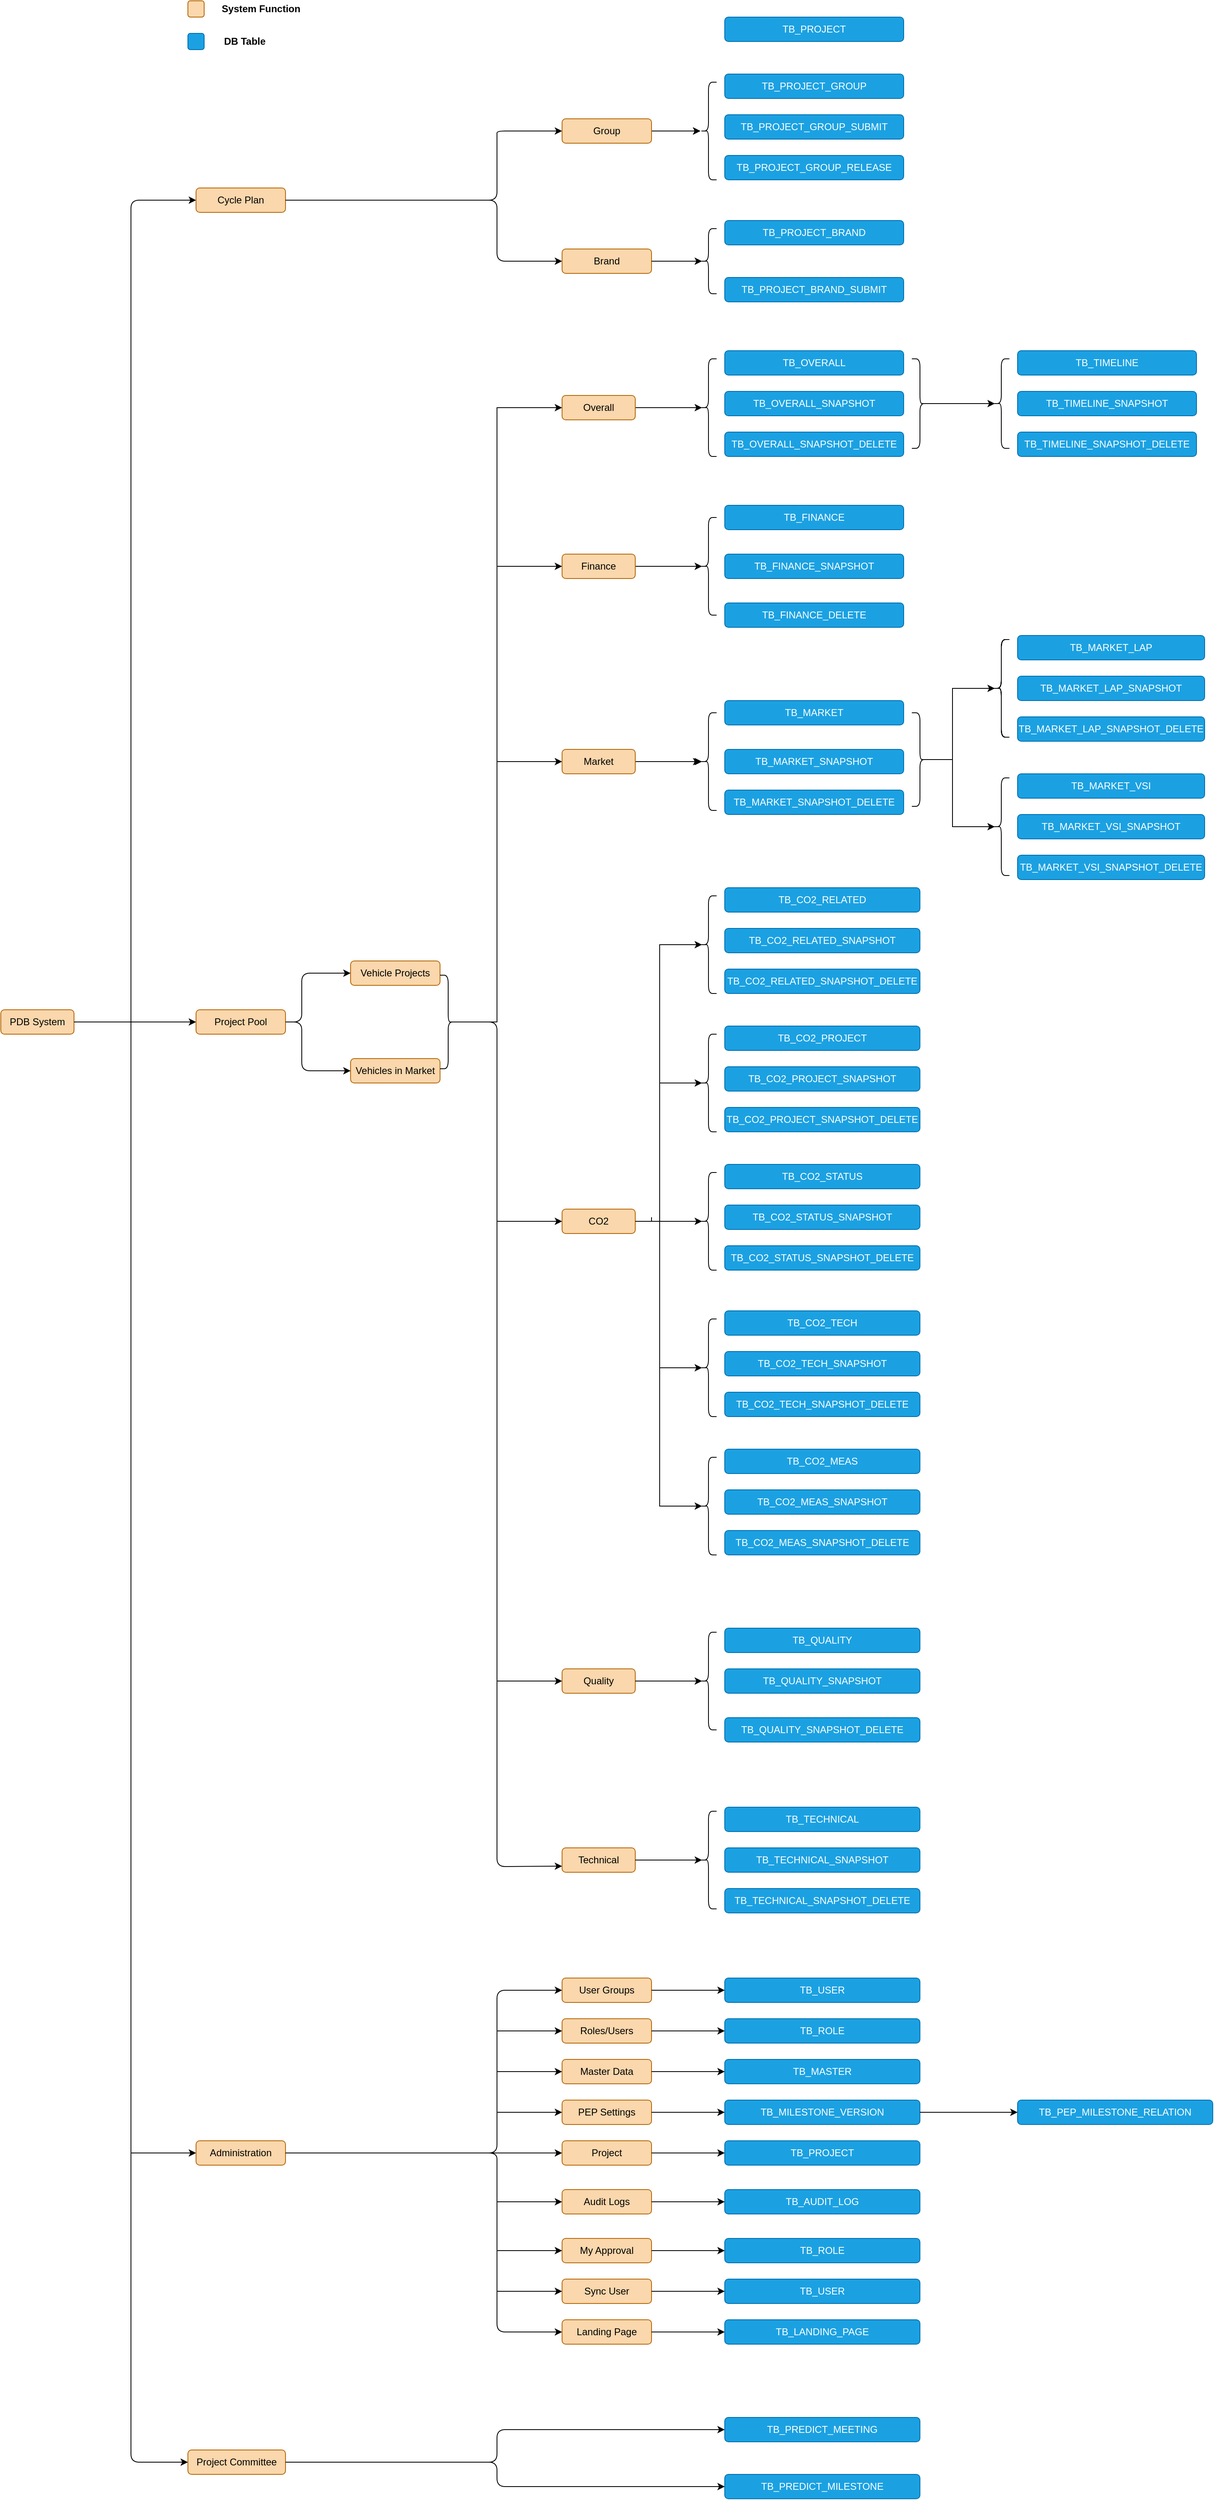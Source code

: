 <mxfile version="13.6.6" type="github">
  <diagram name="Page-1" id="97916047-d0de-89f5-080d-49f4d83e522f">
    <mxGraphModel dx="1422" dy="5691" grid="1" gridSize="10" guides="1" tooltips="1" connect="1" arrows="1" fold="1" page="1" pageScale="1.5" pageWidth="4681" pageHeight="3300" background="#ffffff" math="0" shadow="0">
      <root>
        <mxCell id="0" />
        <mxCell id="1" parent="0" />
        <mxCell id="S6AQ2Oz70eDwX9_Or8eO-56" value="PDB System" style="rounded=1;whiteSpace=wrap;html=1;fillColor=#fad7ac;strokeColor=#b46504;" vertex="1" parent="1">
          <mxGeometry x="70" y="1000" width="90" height="30" as="geometry" />
        </mxCell>
        <mxCell id="S6AQ2Oz70eDwX9_Or8eO-57" value="Project Pool" style="rounded=1;whiteSpace=wrap;html=1;fillColor=#fad7ac;strokeColor=#b46504;" vertex="1" parent="1">
          <mxGeometry x="310" y="1000" width="110" height="30" as="geometry" />
        </mxCell>
        <mxCell id="S6AQ2Oz70eDwX9_Or8eO-59" value="Administration" style="rounded=1;whiteSpace=wrap;html=1;fillColor=#fad7ac;strokeColor=#b46504;" vertex="1" parent="1">
          <mxGeometry x="310" y="2390" width="110" height="30" as="geometry" />
        </mxCell>
        <mxCell id="S6AQ2Oz70eDwX9_Or8eO-60" value="Project Committee" style="rounded=1;whiteSpace=wrap;html=1;fillColor=#fad7ac;strokeColor=#b46504;" vertex="1" parent="1">
          <mxGeometry x="300" y="2770" width="120" height="30" as="geometry" />
        </mxCell>
        <mxCell id="S6AQ2Oz70eDwX9_Or8eO-61" value="Vehicle Projects" style="rounded=1;whiteSpace=wrap;html=1;fillColor=#fad7ac;strokeColor=#b46504;" vertex="1" parent="1">
          <mxGeometry x="500" y="940" width="110" height="30" as="geometry" />
        </mxCell>
        <mxCell id="S6AQ2Oz70eDwX9_Or8eO-62" value="Vehicles in Market" style="rounded=1;whiteSpace=wrap;html=1;fillColor=#fad7ac;strokeColor=#b46504;" vertex="1" parent="1">
          <mxGeometry x="500" y="1060" width="110" height="30" as="geometry" />
        </mxCell>
        <mxCell id="S6AQ2Oz70eDwX9_Or8eO-232" style="edgeStyle=orthogonalEdgeStyle;rounded=0;orthogonalLoop=1;jettySize=auto;html=1;exitX=1;exitY=0.5;exitDx=0;exitDy=0;entryX=0.1;entryY=0.5;entryDx=0;entryDy=0;entryPerimeter=0;" edge="1" parent="1" source="S6AQ2Oz70eDwX9_Or8eO-64" target="S6AQ2Oz70eDwX9_Or8eO-229">
          <mxGeometry relative="1" as="geometry" />
        </mxCell>
        <mxCell id="S6AQ2Oz70eDwX9_Or8eO-64" value="Overall" style="rounded=1;whiteSpace=wrap;html=1;fillColor=#fad7ac;strokeColor=#b46504;" vertex="1" parent="1">
          <mxGeometry x="760" y="245" width="90" height="30" as="geometry" />
        </mxCell>
        <mxCell id="S6AQ2Oz70eDwX9_Or8eO-242" style="edgeStyle=orthogonalEdgeStyle;rounded=0;orthogonalLoop=1;jettySize=auto;html=1;exitX=1;exitY=0.5;exitDx=0;exitDy=0;entryX=0.1;entryY=0.5;entryDx=0;entryDy=0;entryPerimeter=0;" edge="1" parent="1" source="S6AQ2Oz70eDwX9_Or8eO-65" target="S6AQ2Oz70eDwX9_Or8eO-238">
          <mxGeometry relative="1" as="geometry" />
        </mxCell>
        <mxCell id="S6AQ2Oz70eDwX9_Or8eO-65" value="Finance" style="rounded=1;whiteSpace=wrap;html=1;fillColor=#fad7ac;strokeColor=#b46504;" vertex="1" parent="1">
          <mxGeometry x="760" y="440" width="90" height="30" as="geometry" />
        </mxCell>
        <mxCell id="S6AQ2Oz70eDwX9_Or8eO-169" style="edgeStyle=orthogonalEdgeStyle;rounded=0;orthogonalLoop=1;jettySize=auto;html=1;exitX=1;exitY=0.5;exitDx=0;exitDy=0;entryX=0.1;entryY=0.5;entryDx=0;entryDy=0;entryPerimeter=0;" edge="1" parent="1" source="S6AQ2Oz70eDwX9_Or8eO-66" target="S6AQ2Oz70eDwX9_Or8eO-157">
          <mxGeometry relative="1" as="geometry" />
        </mxCell>
        <mxCell id="S6AQ2Oz70eDwX9_Or8eO-176" value="" style="edgeStyle=orthogonalEdgeStyle;rounded=0;orthogonalLoop=1;jettySize=auto;html=1;" edge="1" parent="1" source="S6AQ2Oz70eDwX9_Or8eO-66" target="S6AQ2Oz70eDwX9_Or8eO-157">
          <mxGeometry relative="1" as="geometry" />
        </mxCell>
        <mxCell id="S6AQ2Oz70eDwX9_Or8eO-66" value="Market" style="rounded=1;whiteSpace=wrap;html=1;fillColor=#fad7ac;strokeColor=#b46504;" vertex="1" parent="1">
          <mxGeometry x="760" y="680" width="90" height="30" as="geometry" />
        </mxCell>
        <mxCell id="S6AQ2Oz70eDwX9_Or8eO-255" style="edgeStyle=orthogonalEdgeStyle;rounded=0;orthogonalLoop=1;jettySize=auto;html=1;entryX=0.1;entryY=0.5;entryDx=0;entryDy=0;entryPerimeter=0;" edge="1" parent="1" target="S6AQ2Oz70eDwX9_Or8eO-249">
          <mxGeometry relative="1" as="geometry">
            <mxPoint x="870" y="1260" as="sourcePoint" />
            <Array as="points">
              <mxPoint x="880" y="1260" />
              <mxPoint x="880" y="920" />
            </Array>
          </mxGeometry>
        </mxCell>
        <mxCell id="S6AQ2Oz70eDwX9_Or8eO-261" style="edgeStyle=orthogonalEdgeStyle;rounded=0;orthogonalLoop=1;jettySize=auto;html=1;entryX=0.1;entryY=0.5;entryDx=0;entryDy=0;entryPerimeter=0;" edge="1" parent="1" target="S6AQ2Oz70eDwX9_Or8eO-253">
          <mxGeometry relative="1" as="geometry">
            <mxPoint x="870" y="1255" as="sourcePoint" />
            <Array as="points">
              <mxPoint x="870" y="1260" />
              <mxPoint x="880" y="1260" />
              <mxPoint x="880" y="1610" />
            </Array>
          </mxGeometry>
        </mxCell>
        <mxCell id="S6AQ2Oz70eDwX9_Or8eO-67" value="CO2" style="rounded=1;whiteSpace=wrap;html=1;fillColor=#fad7ac;strokeColor=#b46504;" vertex="1" parent="1">
          <mxGeometry x="760" y="1245" width="90" height="30" as="geometry" />
        </mxCell>
        <mxCell id="S6AQ2Oz70eDwX9_Or8eO-68" value="Quality" style="rounded=1;whiteSpace=wrap;html=1;fillColor=#fad7ac;strokeColor=#b46504;" vertex="1" parent="1">
          <mxGeometry x="760" y="1810" width="90" height="30" as="geometry" />
        </mxCell>
        <mxCell id="S6AQ2Oz70eDwX9_Or8eO-69" value="TB_OVERALL" style="rounded=1;whiteSpace=wrap;html=1;fillColor=#1ba1e2;strokeColor=#006EAF;fontColor=#ffffff;" vertex="1" parent="1">
          <mxGeometry x="960" y="190" width="220" height="30" as="geometry" />
        </mxCell>
        <mxCell id="S6AQ2Oz70eDwX9_Or8eO-70" value="TB_OVERALL_SNAPSHOT_DELETE" style="rounded=1;whiteSpace=wrap;html=1;fillColor=#1ba1e2;strokeColor=#006EAF;fontColor=#ffffff;" vertex="1" parent="1">
          <mxGeometry x="960" y="290" width="220" height="30" as="geometry" />
        </mxCell>
        <mxCell id="S6AQ2Oz70eDwX9_Or8eO-71" value="TB_OVERALL_SNAPSHOT" style="rounded=1;whiteSpace=wrap;html=1;fillColor=#1ba1e2;strokeColor=#006EAF;fontColor=#ffffff;" vertex="1" parent="1">
          <mxGeometry x="960" y="240" width="220" height="30" as="geometry" />
        </mxCell>
        <mxCell id="S6AQ2Oz70eDwX9_Or8eO-72" value="TB_TIMELINE" style="rounded=1;whiteSpace=wrap;html=1;fillColor=#1ba1e2;strokeColor=#006EAF;fontColor=#ffffff;" vertex="1" parent="1">
          <mxGeometry x="1320" y="190" width="220" height="30" as="geometry" />
        </mxCell>
        <mxCell id="S6AQ2Oz70eDwX9_Or8eO-73" value="TB_TIMELINE_SNAPSHOT" style="rounded=1;whiteSpace=wrap;html=1;fillColor=#1ba1e2;strokeColor=#006EAF;fontColor=#ffffff;" vertex="1" parent="1">
          <mxGeometry x="1320" y="240" width="220" height="30" as="geometry" />
        </mxCell>
        <mxCell id="S6AQ2Oz70eDwX9_Or8eO-74" value="TB_TIMELINE_SNAPSHOT_DELETE" style="rounded=1;whiteSpace=wrap;html=1;fillColor=#1ba1e2;strokeColor=#006EAF;fontColor=#ffffff;" vertex="1" parent="1">
          <mxGeometry x="1320" y="290" width="220" height="30" as="geometry" />
        </mxCell>
        <mxCell id="S6AQ2Oz70eDwX9_Or8eO-75" value="TB_FINANCE" style="rounded=1;whiteSpace=wrap;html=1;fillColor=#1ba1e2;strokeColor=#006EAF;fontColor=#ffffff;" vertex="1" parent="1">
          <mxGeometry x="960" y="380" width="220" height="30" as="geometry" />
        </mxCell>
        <mxCell id="S6AQ2Oz70eDwX9_Or8eO-76" value="TB_FINANCE_SNAPSHOT" style="rounded=1;whiteSpace=wrap;html=1;fillColor=#1ba1e2;strokeColor=#006EAF;fontColor=#ffffff;" vertex="1" parent="1">
          <mxGeometry x="960" y="440" width="220" height="30" as="geometry" />
        </mxCell>
        <mxCell id="S6AQ2Oz70eDwX9_Or8eO-77" value="TB_FINANCE_DELETE" style="rounded=1;whiteSpace=wrap;html=1;fillColor=#1ba1e2;strokeColor=#006EAF;fontColor=#ffffff;" vertex="1" parent="1">
          <mxGeometry x="960" y="500" width="220" height="30" as="geometry" />
        </mxCell>
        <mxCell id="S6AQ2Oz70eDwX9_Or8eO-79" value="TB_MARKET" style="rounded=1;whiteSpace=wrap;html=1;fillColor=#1ba1e2;strokeColor=#006EAF;fontColor=#ffffff;" vertex="1" parent="1">
          <mxGeometry x="960" y="620" width="220" height="30" as="geometry" />
        </mxCell>
        <mxCell id="S6AQ2Oz70eDwX9_Or8eO-80" value="TB_MARKET_SNAPSHOT" style="rounded=1;whiteSpace=wrap;html=1;fillColor=#1ba1e2;strokeColor=#006EAF;fontColor=#ffffff;" vertex="1" parent="1">
          <mxGeometry x="960" y="680" width="220" height="30" as="geometry" />
        </mxCell>
        <mxCell id="S6AQ2Oz70eDwX9_Or8eO-81" value="TB_MARKET_SNAPSHOT_DELETE" style="rounded=1;whiteSpace=wrap;html=1;fillColor=#1ba1e2;strokeColor=#006EAF;fontColor=#ffffff;" vertex="1" parent="1">
          <mxGeometry x="960" y="730" width="220" height="30" as="geometry" />
        </mxCell>
        <mxCell id="S6AQ2Oz70eDwX9_Or8eO-84" value="TB_MARKET_LAP" style="rounded=1;whiteSpace=wrap;html=1;fillColor=#1ba1e2;strokeColor=#006EAF;fontColor=#ffffff;" vertex="1" parent="1">
          <mxGeometry x="1320" y="540" width="230" height="30" as="geometry" />
        </mxCell>
        <mxCell id="S6AQ2Oz70eDwX9_Or8eO-85" value="TB_MARKET_LAP_SNAPSHOT" style="rounded=1;whiteSpace=wrap;html=1;fillColor=#1ba1e2;strokeColor=#006EAF;fontColor=#ffffff;" vertex="1" parent="1">
          <mxGeometry x="1320" y="590" width="230" height="30" as="geometry" />
        </mxCell>
        <mxCell id="S6AQ2Oz70eDwX9_Or8eO-86" value="TB_MARKET_LAP_SNAPSHOT_DELETE" style="rounded=1;whiteSpace=wrap;html=1;fillColor=#1ba1e2;strokeColor=#006EAF;fontColor=#ffffff;" vertex="1" parent="1">
          <mxGeometry x="1320" y="640" width="230" height="30" as="geometry" />
        </mxCell>
        <mxCell id="S6AQ2Oz70eDwX9_Or8eO-87" value="TB_MARKET_VSI" style="rounded=1;whiteSpace=wrap;html=1;fillColor=#1ba1e2;strokeColor=#006EAF;fontColor=#ffffff;" vertex="1" parent="1">
          <mxGeometry x="1320" y="710" width="230" height="30" as="geometry" />
        </mxCell>
        <mxCell id="S6AQ2Oz70eDwX9_Or8eO-88" value="TB_MARKET_VSI_SNAPSHOT" style="rounded=1;whiteSpace=wrap;html=1;fillColor=#1ba1e2;strokeColor=#006EAF;fontColor=#ffffff;" vertex="1" parent="1">
          <mxGeometry x="1320" y="760" width="230" height="30" as="geometry" />
        </mxCell>
        <mxCell id="S6AQ2Oz70eDwX9_Or8eO-89" value="TB_MARKET_VSI_SNAPSHOT_DELETE" style="rounded=1;whiteSpace=wrap;html=1;fillColor=#1ba1e2;strokeColor=#006EAF;fontColor=#ffffff;" vertex="1" parent="1">
          <mxGeometry x="1320" y="810" width="230" height="30" as="geometry" />
        </mxCell>
        <mxCell id="S6AQ2Oz70eDwX9_Or8eO-90" value="TB_CO2_RELATED" style="rounded=1;whiteSpace=wrap;html=1;fillColor=#1ba1e2;strokeColor=#006EAF;fontColor=#ffffff;" vertex="1" parent="1">
          <mxGeometry x="960" y="850" width="240" height="30" as="geometry" />
        </mxCell>
        <mxCell id="S6AQ2Oz70eDwX9_Or8eO-91" value="TB_CO2_RELATED_SNAPSHOT" style="rounded=1;whiteSpace=wrap;html=1;fillColor=#1ba1e2;strokeColor=#006EAF;fontColor=#ffffff;" vertex="1" parent="1">
          <mxGeometry x="960" y="900" width="240" height="30" as="geometry" />
        </mxCell>
        <mxCell id="S6AQ2Oz70eDwX9_Or8eO-92" value="TB_CO2_RELATED_SNAPSHOT_DELETE" style="rounded=1;whiteSpace=wrap;html=1;fillColor=#1ba1e2;strokeColor=#006EAF;fontColor=#ffffff;" vertex="1" parent="1">
          <mxGeometry x="960" y="950" width="240" height="30" as="geometry" />
        </mxCell>
        <mxCell id="S6AQ2Oz70eDwX9_Or8eO-93" value="TB_CO2_PROJECT" style="rounded=1;whiteSpace=wrap;html=1;fillColor=#1ba1e2;strokeColor=#006EAF;fontColor=#ffffff;" vertex="1" parent="1">
          <mxGeometry x="960" y="1020" width="240" height="30" as="geometry" />
        </mxCell>
        <mxCell id="S6AQ2Oz70eDwX9_Or8eO-94" value="TB_CO2_PROJECT_SNAPSHOT" style="rounded=1;whiteSpace=wrap;html=1;fillColor=#1ba1e2;strokeColor=#006EAF;fontColor=#ffffff;" vertex="1" parent="1">
          <mxGeometry x="960" y="1070" width="240" height="30" as="geometry" />
        </mxCell>
        <mxCell id="S6AQ2Oz70eDwX9_Or8eO-95" value="TB_CO2_PROJECT_SNAPSHOT_DELETE" style="rounded=1;whiteSpace=wrap;html=1;fillColor=#1ba1e2;strokeColor=#006EAF;fontColor=#ffffff;" vertex="1" parent="1">
          <mxGeometry x="960" y="1120" width="240" height="30" as="geometry" />
        </mxCell>
        <mxCell id="S6AQ2Oz70eDwX9_Or8eO-96" value="TB_CO2_STATUS" style="rounded=1;whiteSpace=wrap;html=1;fillColor=#1ba1e2;strokeColor=#006EAF;fontColor=#ffffff;" vertex="1" parent="1">
          <mxGeometry x="960" y="1190" width="240" height="30" as="geometry" />
        </mxCell>
        <mxCell id="S6AQ2Oz70eDwX9_Or8eO-97" value="TB_CO2_STATUS_SNAPSHOT" style="rounded=1;whiteSpace=wrap;html=1;fillColor=#1ba1e2;strokeColor=#006EAF;fontColor=#ffffff;" vertex="1" parent="1">
          <mxGeometry x="960" y="1240" width="240" height="30" as="geometry" />
        </mxCell>
        <mxCell id="S6AQ2Oz70eDwX9_Or8eO-98" value="TB_CO2_STATUS_SNAPSHOT_DELETE" style="rounded=1;whiteSpace=wrap;html=1;fillColor=#1ba1e2;strokeColor=#006EAF;fontColor=#ffffff;" vertex="1" parent="1">
          <mxGeometry x="960" y="1290" width="240" height="30" as="geometry" />
        </mxCell>
        <mxCell id="S6AQ2Oz70eDwX9_Or8eO-100" value="&lt;span&gt;TB_CO2_TECH&lt;/span&gt;" style="rounded=1;whiteSpace=wrap;html=1;fillColor=#1ba1e2;strokeColor=#006EAF;fontColor=#ffffff;" vertex="1" parent="1">
          <mxGeometry x="960" y="1370" width="240" height="30" as="geometry" />
        </mxCell>
        <mxCell id="S6AQ2Oz70eDwX9_Or8eO-101" value="&lt;span&gt;TB_CO2_TECH&lt;/span&gt;_SNAPSHOT" style="rounded=1;whiteSpace=wrap;html=1;fillColor=#1ba1e2;strokeColor=#006EAF;fontColor=#ffffff;" vertex="1" parent="1">
          <mxGeometry x="960" y="1420" width="240" height="30" as="geometry" />
        </mxCell>
        <mxCell id="S6AQ2Oz70eDwX9_Or8eO-102" value="&lt;span&gt;TB_CO2_TECH&lt;/span&gt;_SNAPSHOT_DELETE" style="rounded=1;whiteSpace=wrap;html=1;fillColor=#1ba1e2;strokeColor=#006EAF;fontColor=#ffffff;" vertex="1" parent="1">
          <mxGeometry x="960" y="1470" width="240" height="30" as="geometry" />
        </mxCell>
        <mxCell id="S6AQ2Oz70eDwX9_Or8eO-103" value="&lt;span&gt;TB_CO2_MEAS&lt;/span&gt;" style="rounded=1;whiteSpace=wrap;html=1;fillColor=#1ba1e2;strokeColor=#006EAF;fontColor=#ffffff;" vertex="1" parent="1">
          <mxGeometry x="960" y="1540" width="240" height="30" as="geometry" />
        </mxCell>
        <mxCell id="S6AQ2Oz70eDwX9_Or8eO-104" value="&lt;span&gt;TB_CO2_MEAS&lt;/span&gt;_SNAPSHOT" style="rounded=1;whiteSpace=wrap;html=1;fillColor=#1ba1e2;strokeColor=#006EAF;fontColor=#ffffff;" vertex="1" parent="1">
          <mxGeometry x="960" y="1590" width="240" height="30" as="geometry" />
        </mxCell>
        <mxCell id="S6AQ2Oz70eDwX9_Or8eO-105" value="&lt;span&gt;TB_CO2_MEAS&lt;/span&gt;_SNAPSHOT_DELETE" style="rounded=1;whiteSpace=wrap;html=1;fillColor=#1ba1e2;strokeColor=#006EAF;fontColor=#ffffff;" vertex="1" parent="1">
          <mxGeometry x="960" y="1640" width="240" height="30" as="geometry" />
        </mxCell>
        <mxCell id="S6AQ2Oz70eDwX9_Or8eO-115" value="&lt;span&gt;TB_QUALITY&lt;/span&gt;" style="rounded=1;whiteSpace=wrap;html=1;fillColor=#1ba1e2;strokeColor=#006EAF;fontColor=#ffffff;" vertex="1" parent="1">
          <mxGeometry x="960" y="1760" width="240" height="30" as="geometry" />
        </mxCell>
        <mxCell id="S6AQ2Oz70eDwX9_Or8eO-116" value="&lt;span&gt;TB_QUALITY&lt;/span&gt;_SNAPSHOT" style="rounded=1;whiteSpace=wrap;html=1;fillColor=#1ba1e2;strokeColor=#006EAF;fontColor=#ffffff;" vertex="1" parent="1">
          <mxGeometry x="960" y="1810" width="240" height="30" as="geometry" />
        </mxCell>
        <mxCell id="S6AQ2Oz70eDwX9_Or8eO-117" value="&lt;span&gt;TB_QUALITY&lt;/span&gt;_SNAPSHOT_DELETE" style="rounded=1;whiteSpace=wrap;html=1;fillColor=#1ba1e2;strokeColor=#006EAF;fontColor=#ffffff;" vertex="1" parent="1">
          <mxGeometry x="960" y="1870" width="240" height="30" as="geometry" />
        </mxCell>
        <mxCell id="S6AQ2Oz70eDwX9_Or8eO-124" value="&lt;span&gt;TB_TECHNICAL&lt;/span&gt;" style="rounded=1;whiteSpace=wrap;html=1;fillColor=#1ba1e2;strokeColor=#006EAF;fontColor=#ffffff;" vertex="1" parent="1">
          <mxGeometry x="960" y="1980" width="240" height="30" as="geometry" />
        </mxCell>
        <mxCell id="S6AQ2Oz70eDwX9_Or8eO-125" value="&lt;span&gt;TB_TECHNICAL&lt;/span&gt;_SNAPSHOT" style="rounded=1;whiteSpace=wrap;html=1;fillColor=#1ba1e2;strokeColor=#006EAF;fontColor=#ffffff;" vertex="1" parent="1">
          <mxGeometry x="960" y="2030" width="240" height="30" as="geometry" />
        </mxCell>
        <mxCell id="S6AQ2Oz70eDwX9_Or8eO-126" value="&lt;span&gt;TB_TECHNICAL&lt;/span&gt;_SNAPSHOT_DELETE" style="rounded=1;whiteSpace=wrap;html=1;fillColor=#1ba1e2;strokeColor=#006EAF;fontColor=#ffffff;" vertex="1" parent="1">
          <mxGeometry x="960" y="2080" width="240" height="30" as="geometry" />
        </mxCell>
        <mxCell id="S6AQ2Oz70eDwX9_Or8eO-127" value="Technical" style="rounded=1;whiteSpace=wrap;html=1;fillColor=#fad7ac;strokeColor=#b46504;" vertex="1" parent="1">
          <mxGeometry x="760" y="2030" width="90" height="30" as="geometry" />
        </mxCell>
        <mxCell id="S6AQ2Oz70eDwX9_Or8eO-134" value="User Groups" style="rounded=1;whiteSpace=wrap;html=1;fillColor=#fad7ac;strokeColor=#b46504;" vertex="1" parent="1">
          <mxGeometry x="760" y="2190" width="110" height="30" as="geometry" />
        </mxCell>
        <mxCell id="S6AQ2Oz70eDwX9_Or8eO-135" value="Roles/Users" style="rounded=1;whiteSpace=wrap;html=1;fillColor=#fad7ac;strokeColor=#b46504;" vertex="1" parent="1">
          <mxGeometry x="760" y="2240" width="110" height="30" as="geometry" />
        </mxCell>
        <mxCell id="S6AQ2Oz70eDwX9_Or8eO-136" value="Master Data " style="rounded=1;whiteSpace=wrap;html=1;fillColor=#fad7ac;strokeColor=#b46504;" vertex="1" parent="1">
          <mxGeometry x="760" y="2290" width="110" height="30" as="geometry" />
        </mxCell>
        <mxCell id="S6AQ2Oz70eDwX9_Or8eO-137" value="PEP Settings" style="rounded=1;whiteSpace=wrap;html=1;fillColor=#fad7ac;strokeColor=#b46504;" vertex="1" parent="1">
          <mxGeometry x="760" y="2340" width="110" height="30" as="geometry" />
        </mxCell>
        <mxCell id="S6AQ2Oz70eDwX9_Or8eO-138" value="My Approval" style="rounded=1;whiteSpace=wrap;html=1;fillColor=#fad7ac;strokeColor=#b46504;" vertex="1" parent="1">
          <mxGeometry x="760" y="2510" width="110" height="30" as="geometry" />
        </mxCell>
        <mxCell id="S6AQ2Oz70eDwX9_Or8eO-139" value="TB_USER" style="rounded=1;whiteSpace=wrap;html=1;fillColor=#1ba1e2;strokeColor=#006EAF;fontColor=#ffffff;" vertex="1" parent="1">
          <mxGeometry x="960" y="2190" width="240" height="30" as="geometry" />
        </mxCell>
        <mxCell id="S6AQ2Oz70eDwX9_Or8eO-140" value="TB_ROLE" style="rounded=1;whiteSpace=wrap;html=1;fillColor=#1ba1e2;strokeColor=#006EAF;fontColor=#ffffff;" vertex="1" parent="1">
          <mxGeometry x="960" y="2240" width="240" height="30" as="geometry" />
        </mxCell>
        <mxCell id="S6AQ2Oz70eDwX9_Or8eO-141" value="TB_MASTER" style="rounded=1;whiteSpace=wrap;html=1;fillColor=#1ba1e2;strokeColor=#006EAF;fontColor=#ffffff;" vertex="1" parent="1">
          <mxGeometry x="960" y="2290" width="240" height="30" as="geometry" />
        </mxCell>
        <mxCell id="S6AQ2Oz70eDwX9_Or8eO-142" value="TB_PROJECT" style="rounded=1;whiteSpace=wrap;html=1;fillColor=#1ba1e2;strokeColor=#006EAF;fontColor=#ffffff;" vertex="1" parent="1">
          <mxGeometry x="960" y="2390" width="240" height="30" as="geometry" />
        </mxCell>
        <mxCell id="S6AQ2Oz70eDwX9_Or8eO-143" value="&lt;span&gt;TB_PREDICT_MEETING&lt;/span&gt;" style="rounded=1;whiteSpace=wrap;html=1;fillColor=#1ba1e2;strokeColor=#006EAF;fontColor=#ffffff;" vertex="1" parent="1">
          <mxGeometry x="960" y="2730" width="240" height="30" as="geometry" />
        </mxCell>
        <mxCell id="S6AQ2Oz70eDwX9_Or8eO-144" value="&lt;span&gt;TB_PREDICT_MILESTONE&lt;/span&gt;" style="rounded=1;whiteSpace=wrap;html=1;fillColor=#1ba1e2;strokeColor=#006EAF;fontColor=#ffffff;" vertex="1" parent="1">
          <mxGeometry x="960" y="2800" width="240" height="30" as="geometry" />
        </mxCell>
        <mxCell id="S6AQ2Oz70eDwX9_Or8eO-146" value="TB_PROJECT_GROUP" style="rounded=1;whiteSpace=wrap;html=1;fillColor=#1ba1e2;strokeColor=#006EAF;fontColor=#ffffff;" vertex="1" parent="1">
          <mxGeometry x="960" y="-150" width="220" height="30" as="geometry" />
        </mxCell>
        <mxCell id="S6AQ2Oz70eDwX9_Or8eO-147" value="Cycle Plan" style="rounded=1;whiteSpace=wrap;html=1;fillColor=#fad7ac;strokeColor=#b46504;" vertex="1" parent="1">
          <mxGeometry x="310" y="-10" width="110" height="30" as="geometry" />
        </mxCell>
        <mxCell id="S6AQ2Oz70eDwX9_Or8eO-148" value="TB_PROJECT" style="rounded=1;whiteSpace=wrap;html=1;fillColor=#1ba1e2;strokeColor=#006EAF;fontColor=#ffffff;" vertex="1" parent="1">
          <mxGeometry x="960" y="-220" width="220" height="30" as="geometry" />
        </mxCell>
        <mxCell id="S6AQ2Oz70eDwX9_Or8eO-149" value="TB_PROJECT_BRAND" style="rounded=1;whiteSpace=wrap;html=1;fillColor=#1ba1e2;strokeColor=#006EAF;fontColor=#ffffff;" vertex="1" parent="1">
          <mxGeometry x="960" y="30" width="220" height="30" as="geometry" />
        </mxCell>
        <mxCell id="S6AQ2Oz70eDwX9_Or8eO-157" value="" style="shape=curlyBracket;whiteSpace=wrap;html=1;rounded=1;" vertex="1" parent="1">
          <mxGeometry x="930" y="635" width="20" height="120" as="geometry" />
        </mxCell>
        <mxCell id="S6AQ2Oz70eDwX9_Or8eO-170" value="" style="shape=curlyBracket;whiteSpace=wrap;html=1;rounded=1;" vertex="1" parent="1">
          <mxGeometry x="1290" y="545" width="20" height="120" as="geometry" />
        </mxCell>
        <mxCell id="S6AQ2Oz70eDwX9_Or8eO-171" value="" style="shape=curlyBracket;whiteSpace=wrap;html=1;rounded=1;" vertex="1" parent="1">
          <mxGeometry x="1290" y="715" width="20" height="120" as="geometry" />
        </mxCell>
        <mxCell id="S6AQ2Oz70eDwX9_Or8eO-173" value="" style="shape=curlyBracket;whiteSpace=wrap;html=1;rounded=1;size=0.5;" vertex="1" parent="1">
          <mxGeometry x="1210" y="620" height="120" as="geometry" />
        </mxCell>
        <mxCell id="S6AQ2Oz70eDwX9_Or8eO-178" value="" style="shape=curlyBracket;whiteSpace=wrap;html=1;rounded=1;" vertex="1" parent="1">
          <mxGeometry x="1290" y="545" width="20" height="120" as="geometry" />
        </mxCell>
        <mxCell id="S6AQ2Oz70eDwX9_Or8eO-179" value="" style="shape=curlyBracket;whiteSpace=wrap;html=1;rounded=1;" vertex="1" parent="1">
          <mxGeometry x="1290" y="545" width="20" height="120" as="geometry" />
        </mxCell>
        <mxCell id="S6AQ2Oz70eDwX9_Or8eO-181" value="" style="shape=curlyBracket;whiteSpace=wrap;html=1;rounded=1;" vertex="1" parent="1">
          <mxGeometry x="1290" y="545" width="20" height="120" as="geometry" />
        </mxCell>
        <mxCell id="S6AQ2Oz70eDwX9_Or8eO-237" style="edgeStyle=orthogonalEdgeStyle;rounded=0;orthogonalLoop=1;jettySize=auto;html=1;exitX=0.1;exitY=0.5;exitDx=0;exitDy=0;exitPerimeter=0;entryX=0.1;entryY=0.5;entryDx=0;entryDy=0;entryPerimeter=0;" edge="1" parent="1" source="S6AQ2Oz70eDwX9_Or8eO-182" target="S6AQ2Oz70eDwX9_Or8eO-235">
          <mxGeometry relative="1" as="geometry" />
        </mxCell>
        <mxCell id="S6AQ2Oz70eDwX9_Or8eO-182" value="" style="shape=curlyBracket;whiteSpace=wrap;html=1;rounded=1;direction=west;" vertex="1" parent="1">
          <mxGeometry x="1190" y="200" width="20" height="110" as="geometry" />
        </mxCell>
        <mxCell id="S6AQ2Oz70eDwX9_Or8eO-225" style="edgeStyle=orthogonalEdgeStyle;rounded=0;orthogonalLoop=1;jettySize=auto;html=1;exitX=1;exitY=0.5;exitDx=0;exitDy=0;" edge="1" parent="1" source="S6AQ2Oz70eDwX9_Or8eO-186" target="S6AQ2Oz70eDwX9_Or8eO-222">
          <mxGeometry relative="1" as="geometry" />
        </mxCell>
        <mxCell id="S6AQ2Oz70eDwX9_Or8eO-329" value="" style="edgeStyle=orthogonalEdgeStyle;rounded=0;orthogonalLoop=1;jettySize=auto;html=1;" edge="1" parent="1" source="S6AQ2Oz70eDwX9_Or8eO-186" target="S6AQ2Oz70eDwX9_Or8eO-222">
          <mxGeometry relative="1" as="geometry" />
        </mxCell>
        <mxCell id="S6AQ2Oz70eDwX9_Or8eO-186" value="Group" style="rounded=1;whiteSpace=wrap;html=1;fillColor=#fad7ac;strokeColor=#b46504;" vertex="1" parent="1">
          <mxGeometry x="760" y="-95" width="110" height="30" as="geometry" />
        </mxCell>
        <mxCell id="S6AQ2Oz70eDwX9_Or8eO-187" value="Brand" style="rounded=1;whiteSpace=wrap;html=1;fillColor=#fad7ac;strokeColor=#b46504;" vertex="1" parent="1">
          <mxGeometry x="760" y="65" width="110" height="30" as="geometry" />
        </mxCell>
        <mxCell id="S6AQ2Oz70eDwX9_Or8eO-188" value="TB_PROJECT_GROUP_SUBMIT" style="rounded=1;whiteSpace=wrap;html=1;fillColor=#1ba1e2;strokeColor=#006EAF;fontColor=#ffffff;" vertex="1" parent="1">
          <mxGeometry x="960" y="-100" width="220" height="30" as="geometry" />
        </mxCell>
        <mxCell id="S6AQ2Oz70eDwX9_Or8eO-189" value="TB_PROJECT_GROUP_RELEASE" style="rounded=1;whiteSpace=wrap;html=1;fillColor=#1ba1e2;strokeColor=#006EAF;fontColor=#ffffff;" vertex="1" parent="1">
          <mxGeometry x="960" y="-50" width="220" height="30" as="geometry" />
        </mxCell>
        <mxCell id="S6AQ2Oz70eDwX9_Or8eO-191" value="TB_PROJECT_BRAND_SUBMIT" style="rounded=1;whiteSpace=wrap;html=1;fillColor=#1ba1e2;strokeColor=#006EAF;fontColor=#ffffff;" vertex="1" parent="1">
          <mxGeometry x="960" y="100" width="220" height="30" as="geometry" />
        </mxCell>
        <mxCell id="S6AQ2Oz70eDwX9_Or8eO-197" value="Project" style="rounded=1;whiteSpace=wrap;html=1;fillColor=#fad7ac;strokeColor=#b46504;" vertex="1" parent="1">
          <mxGeometry x="760" y="2390" width="110" height="30" as="geometry" />
        </mxCell>
        <mxCell id="S6AQ2Oz70eDwX9_Or8eO-198" value="Audit Logs" style="rounded=1;whiteSpace=wrap;html=1;fillColor=#fad7ac;strokeColor=#b46504;" vertex="1" parent="1">
          <mxGeometry x="760" y="2450" width="110" height="30" as="geometry" />
        </mxCell>
        <mxCell id="S6AQ2Oz70eDwX9_Or8eO-200" value="Sync User" style="rounded=1;whiteSpace=wrap;html=1;fillColor=#fad7ac;strokeColor=#b46504;" vertex="1" parent="1">
          <mxGeometry x="760" y="2560" width="110" height="30" as="geometry" />
        </mxCell>
        <mxCell id="S6AQ2Oz70eDwX9_Or8eO-201" value="Landing Page" style="rounded=1;whiteSpace=wrap;html=1;fillColor=#fad7ac;strokeColor=#b46504;" vertex="1" parent="1">
          <mxGeometry x="760" y="2610" width="110" height="30" as="geometry" />
        </mxCell>
        <mxCell id="S6AQ2Oz70eDwX9_Or8eO-202" value="TB_MILESTONE_VERSION" style="rounded=1;whiteSpace=wrap;html=1;fillColor=#1ba1e2;strokeColor=#006EAF;fontColor=#ffffff;" vertex="1" parent="1">
          <mxGeometry x="960" y="2340" width="240" height="30" as="geometry" />
        </mxCell>
        <mxCell id="S6AQ2Oz70eDwX9_Or8eO-203" value="TB_PEP_MILESTONE_RELATION" style="rounded=1;whiteSpace=wrap;html=1;fillColor=#1ba1e2;strokeColor=#006EAF;fontColor=#ffffff;" vertex="1" parent="1">
          <mxGeometry x="1320" y="2340" width="240" height="30" as="geometry" />
        </mxCell>
        <mxCell id="S6AQ2Oz70eDwX9_Or8eO-204" value="TB_AUDIT_LOG" style="rounded=1;whiteSpace=wrap;html=1;fillColor=#1ba1e2;strokeColor=#006EAF;fontColor=#ffffff;" vertex="1" parent="1">
          <mxGeometry x="960" y="2450" width="240" height="30" as="geometry" />
        </mxCell>
        <mxCell id="S6AQ2Oz70eDwX9_Or8eO-205" value="TB_ROLE" style="rounded=1;whiteSpace=wrap;html=1;fillColor=#1ba1e2;strokeColor=#006EAF;fontColor=#ffffff;" vertex="1" parent="1">
          <mxGeometry x="960" y="2510" width="240" height="30" as="geometry" />
        </mxCell>
        <mxCell id="S6AQ2Oz70eDwX9_Or8eO-207" value="TB_USER" style="rounded=1;whiteSpace=wrap;html=1;fillColor=#1ba1e2;strokeColor=#006EAF;fontColor=#ffffff;" vertex="1" parent="1">
          <mxGeometry x="960" y="2560" width="240" height="30" as="geometry" />
        </mxCell>
        <mxCell id="S6AQ2Oz70eDwX9_Or8eO-208" value="TB_LANDING_PAGE" style="rounded=1;whiteSpace=wrap;html=1;fillColor=#1ba1e2;strokeColor=#006EAF;fontColor=#ffffff;" vertex="1" parent="1">
          <mxGeometry x="960" y="2610" width="240" height="30" as="geometry" />
        </mxCell>
        <mxCell id="S6AQ2Oz70eDwX9_Or8eO-221" value="" style="shape=curlyBracket;whiteSpace=wrap;html=1;rounded=1;size=0.5;" vertex="1" parent="1">
          <mxGeometry x="930" y="40" width="20" height="80" as="geometry" />
        </mxCell>
        <mxCell id="S6AQ2Oz70eDwX9_Or8eO-222" value="" style="shape=curlyBracket;whiteSpace=wrap;html=1;rounded=1;size=0.5;" vertex="1" parent="1">
          <mxGeometry x="930" y="-140" width="20" height="120" as="geometry" />
        </mxCell>
        <mxCell id="S6AQ2Oz70eDwX9_Or8eO-229" value="" style="shape=curlyBracket;whiteSpace=wrap;html=1;rounded=1;" vertex="1" parent="1">
          <mxGeometry x="930" y="200" width="20" height="120" as="geometry" />
        </mxCell>
        <mxCell id="S6AQ2Oz70eDwX9_Or8eO-245" style="edgeStyle=orthogonalEdgeStyle;rounded=0;orthogonalLoop=1;jettySize=auto;html=1;exitX=0.1;exitY=0.5;exitDx=0;exitDy=0;exitPerimeter=0;entryX=0.1;entryY=0.5;entryDx=0;entryDy=0;entryPerimeter=0;" edge="1" parent="1" source="S6AQ2Oz70eDwX9_Or8eO-233" target="S6AQ2Oz70eDwX9_Or8eO-181">
          <mxGeometry relative="1" as="geometry">
            <Array as="points">
              <mxPoint x="1240" y="693" />
              <mxPoint x="1240" y="605" />
            </Array>
          </mxGeometry>
        </mxCell>
        <mxCell id="S6AQ2Oz70eDwX9_Or8eO-248" style="edgeStyle=orthogonalEdgeStyle;rounded=0;orthogonalLoop=1;jettySize=auto;html=1;entryX=0.1;entryY=0.5;entryDx=0;entryDy=0;entryPerimeter=0;" edge="1" parent="1" source="S6AQ2Oz70eDwX9_Or8eO-233" target="S6AQ2Oz70eDwX9_Or8eO-171">
          <mxGeometry relative="1" as="geometry">
            <Array as="points">
              <mxPoint x="1240" y="693" />
              <mxPoint x="1240" y="775" />
            </Array>
          </mxGeometry>
        </mxCell>
        <mxCell id="S6AQ2Oz70eDwX9_Or8eO-233" value="" style="shape=curlyBracket;whiteSpace=wrap;html=1;rounded=1;direction=west;" vertex="1" parent="1">
          <mxGeometry x="1190" y="635" width="20" height="115" as="geometry" />
        </mxCell>
        <mxCell id="S6AQ2Oz70eDwX9_Or8eO-235" value="" style="shape=curlyBracket;whiteSpace=wrap;html=1;rounded=1;" vertex="1" parent="1">
          <mxGeometry x="1290" y="200" width="20" height="110" as="geometry" />
        </mxCell>
        <mxCell id="S6AQ2Oz70eDwX9_Or8eO-238" value="" style="shape=curlyBracket;whiteSpace=wrap;html=1;rounded=1;" vertex="1" parent="1">
          <mxGeometry x="930" y="395" width="20" height="120" as="geometry" />
        </mxCell>
        <mxCell id="S6AQ2Oz70eDwX9_Or8eO-249" value="" style="shape=curlyBracket;whiteSpace=wrap;html=1;rounded=1;" vertex="1" parent="1">
          <mxGeometry x="930" y="860" width="20" height="120" as="geometry" />
        </mxCell>
        <mxCell id="S6AQ2Oz70eDwX9_Or8eO-250" value="" style="shape=curlyBracket;whiteSpace=wrap;html=1;rounded=1;" vertex="1" parent="1">
          <mxGeometry x="930" y="1030" width="20" height="120" as="geometry" />
        </mxCell>
        <mxCell id="S6AQ2Oz70eDwX9_Or8eO-251" value="" style="shape=curlyBracket;whiteSpace=wrap;html=1;rounded=1;" vertex="1" parent="1">
          <mxGeometry x="930" y="1200" width="20" height="120" as="geometry" />
        </mxCell>
        <mxCell id="S6AQ2Oz70eDwX9_Or8eO-252" value="" style="shape=curlyBracket;whiteSpace=wrap;html=1;rounded=1;" vertex="1" parent="1">
          <mxGeometry x="930" y="1380" width="20" height="120" as="geometry" />
        </mxCell>
        <mxCell id="S6AQ2Oz70eDwX9_Or8eO-253" value="" style="shape=curlyBracket;whiteSpace=wrap;html=1;rounded=1;" vertex="1" parent="1">
          <mxGeometry x="930" y="1550" width="20" height="120" as="geometry" />
        </mxCell>
        <mxCell id="S6AQ2Oz70eDwX9_Or8eO-263" value="" style="endArrow=classic;html=1;entryX=0.1;entryY=0.5;entryDx=0;entryDy=0;entryPerimeter=0;" edge="1" parent="1" target="S6AQ2Oz70eDwX9_Or8eO-250">
          <mxGeometry width="50" height="50" relative="1" as="geometry">
            <mxPoint x="880" y="1090" as="sourcePoint" />
            <mxPoint x="890" y="1080" as="targetPoint" />
          </mxGeometry>
        </mxCell>
        <mxCell id="S6AQ2Oz70eDwX9_Or8eO-264" value="" style="endArrow=classic;html=1;entryX=0.1;entryY=0.5;entryDx=0;entryDy=0;entryPerimeter=0;exitX=1;exitY=0.5;exitDx=0;exitDy=0;" edge="1" parent="1" source="S6AQ2Oz70eDwX9_Or8eO-67" target="S6AQ2Oz70eDwX9_Or8eO-251">
          <mxGeometry width="50" height="50" relative="1" as="geometry">
            <mxPoint x="840" y="1250" as="sourcePoint" />
            <mxPoint x="890" y="1200" as="targetPoint" />
          </mxGeometry>
        </mxCell>
        <mxCell id="S6AQ2Oz70eDwX9_Or8eO-265" value="" style="endArrow=classic;html=1;entryX=0.1;entryY=0.5;entryDx=0;entryDy=0;entryPerimeter=0;" edge="1" parent="1" target="S6AQ2Oz70eDwX9_Or8eO-252">
          <mxGeometry width="50" height="50" relative="1" as="geometry">
            <mxPoint x="880" y="1440" as="sourcePoint" />
            <mxPoint x="890" y="1320" as="targetPoint" />
          </mxGeometry>
        </mxCell>
        <mxCell id="S6AQ2Oz70eDwX9_Or8eO-266" value="" style="shape=curlyBracket;whiteSpace=wrap;html=1;rounded=1;" vertex="1" parent="1">
          <mxGeometry x="930" y="1985" width="20" height="120" as="geometry" />
        </mxCell>
        <mxCell id="S6AQ2Oz70eDwX9_Or8eO-267" value="" style="shape=curlyBracket;whiteSpace=wrap;html=1;rounded=1;" vertex="1" parent="1">
          <mxGeometry x="930" y="1765" width="20" height="120" as="geometry" />
        </mxCell>
        <mxCell id="S6AQ2Oz70eDwX9_Or8eO-268" value="" style="endArrow=classic;html=1;entryX=0.1;entryY=0.5;entryDx=0;entryDy=0;entryPerimeter=0;exitX=1;exitY=0.5;exitDx=0;exitDy=0;" edge="1" parent="1" source="S6AQ2Oz70eDwX9_Or8eO-68" target="S6AQ2Oz70eDwX9_Or8eO-267">
          <mxGeometry width="50" height="50" relative="1" as="geometry">
            <mxPoint x="840" y="1910" as="sourcePoint" />
            <mxPoint x="890" y="1860" as="targetPoint" />
          </mxGeometry>
        </mxCell>
        <mxCell id="S6AQ2Oz70eDwX9_Or8eO-269" value="" style="endArrow=classic;html=1;entryX=0.1;entryY=0.5;entryDx=0;entryDy=0;entryPerimeter=0;exitX=1;exitY=0.5;exitDx=0;exitDy=0;" edge="1" parent="1" source="S6AQ2Oz70eDwX9_Or8eO-127" target="S6AQ2Oz70eDwX9_Or8eO-266">
          <mxGeometry width="50" height="50" relative="1" as="geometry">
            <mxPoint x="840" y="1970" as="sourcePoint" />
            <mxPoint x="890" y="1920" as="targetPoint" />
          </mxGeometry>
        </mxCell>
        <mxCell id="S6AQ2Oz70eDwX9_Or8eO-270" value="" style="endArrow=classic;html=1;exitX=1;exitY=0.5;exitDx=0;exitDy=0;entryX=0;entryY=0.5;entryDx=0;entryDy=0;" edge="1" parent="1" source="S6AQ2Oz70eDwX9_Or8eO-134" target="S6AQ2Oz70eDwX9_Or8eO-139">
          <mxGeometry width="50" height="50" relative="1" as="geometry">
            <mxPoint x="840" y="2450" as="sourcePoint" />
            <mxPoint x="890" y="2400" as="targetPoint" />
          </mxGeometry>
        </mxCell>
        <mxCell id="S6AQ2Oz70eDwX9_Or8eO-271" value="" style="endArrow=classic;html=1;entryX=0;entryY=0.5;entryDx=0;entryDy=0;exitX=1;exitY=0.5;exitDx=0;exitDy=0;" edge="1" parent="1" source="S6AQ2Oz70eDwX9_Or8eO-135" target="S6AQ2Oz70eDwX9_Or8eO-140">
          <mxGeometry width="50" height="50" relative="1" as="geometry">
            <mxPoint x="770" y="2310" as="sourcePoint" />
            <mxPoint x="820" y="2260" as="targetPoint" />
          </mxGeometry>
        </mxCell>
        <mxCell id="S6AQ2Oz70eDwX9_Or8eO-272" value="" style="endArrow=classic;html=1;exitX=1;exitY=0.5;exitDx=0;exitDy=0;entryX=0;entryY=0.5;entryDx=0;entryDy=0;" edge="1" parent="1" source="S6AQ2Oz70eDwX9_Or8eO-136" target="S6AQ2Oz70eDwX9_Or8eO-141">
          <mxGeometry width="50" height="50" relative="1" as="geometry">
            <mxPoint x="840" y="2450" as="sourcePoint" />
            <mxPoint x="890" y="2400" as="targetPoint" />
          </mxGeometry>
        </mxCell>
        <mxCell id="S6AQ2Oz70eDwX9_Or8eO-273" value="" style="endArrow=classic;html=1;exitX=1;exitY=0.5;exitDx=0;exitDy=0;entryX=0;entryY=0.5;entryDx=0;entryDy=0;" edge="1" parent="1" source="S6AQ2Oz70eDwX9_Or8eO-137" target="S6AQ2Oz70eDwX9_Or8eO-202">
          <mxGeometry width="50" height="50" relative="1" as="geometry">
            <mxPoint x="840" y="2450" as="sourcePoint" />
            <mxPoint x="890" y="2400" as="targetPoint" />
          </mxGeometry>
        </mxCell>
        <mxCell id="S6AQ2Oz70eDwX9_Or8eO-274" value="" style="endArrow=classic;html=1;exitX=1;exitY=0.5;exitDx=0;exitDy=0;entryX=0;entryY=0.5;entryDx=0;entryDy=0;" edge="1" parent="1" source="S6AQ2Oz70eDwX9_Or8eO-197" target="S6AQ2Oz70eDwX9_Or8eO-142">
          <mxGeometry width="50" height="50" relative="1" as="geometry">
            <mxPoint x="840" y="2510" as="sourcePoint" />
            <mxPoint x="890" y="2460" as="targetPoint" />
          </mxGeometry>
        </mxCell>
        <mxCell id="S6AQ2Oz70eDwX9_Or8eO-275" value="" style="endArrow=classic;html=1;exitX=1;exitY=0.5;exitDx=0;exitDy=0;entryX=0;entryY=0.5;entryDx=0;entryDy=0;" edge="1" parent="1" source="S6AQ2Oz70eDwX9_Or8eO-198" target="S6AQ2Oz70eDwX9_Or8eO-204">
          <mxGeometry width="50" height="50" relative="1" as="geometry">
            <mxPoint x="840" y="2510" as="sourcePoint" />
            <mxPoint x="890" y="2460" as="targetPoint" />
          </mxGeometry>
        </mxCell>
        <mxCell id="S6AQ2Oz70eDwX9_Or8eO-276" value="" style="endArrow=classic;html=1;exitX=1;exitY=0.5;exitDx=0;exitDy=0;entryX=0;entryY=0.5;entryDx=0;entryDy=0;" edge="1" parent="1" source="S6AQ2Oz70eDwX9_Or8eO-138" target="S6AQ2Oz70eDwX9_Or8eO-205">
          <mxGeometry width="50" height="50" relative="1" as="geometry">
            <mxPoint x="840" y="2510" as="sourcePoint" />
            <mxPoint x="890" y="2460" as="targetPoint" />
          </mxGeometry>
        </mxCell>
        <mxCell id="S6AQ2Oz70eDwX9_Or8eO-277" value="" style="endArrow=classic;html=1;exitX=1;exitY=0.5;exitDx=0;exitDy=0;entryX=0;entryY=0.5;entryDx=0;entryDy=0;" edge="1" parent="1" source="S6AQ2Oz70eDwX9_Or8eO-200" target="S6AQ2Oz70eDwX9_Or8eO-207">
          <mxGeometry width="50" height="50" relative="1" as="geometry">
            <mxPoint x="840" y="2600" as="sourcePoint" />
            <mxPoint x="890" y="2550" as="targetPoint" />
          </mxGeometry>
        </mxCell>
        <mxCell id="S6AQ2Oz70eDwX9_Or8eO-278" value="" style="endArrow=classic;html=1;exitX=1;exitY=0.5;exitDx=0;exitDy=0;entryX=0;entryY=0.5;entryDx=0;entryDy=0;" edge="1" parent="1" source="S6AQ2Oz70eDwX9_Or8eO-201" target="S6AQ2Oz70eDwX9_Or8eO-208">
          <mxGeometry width="50" height="50" relative="1" as="geometry">
            <mxPoint x="840" y="2600" as="sourcePoint" />
            <mxPoint x="890" y="2550" as="targetPoint" />
          </mxGeometry>
        </mxCell>
        <mxCell id="S6AQ2Oz70eDwX9_Or8eO-284" value="" style="endArrow=classic;html=1;entryX=0;entryY=0.5;entryDx=0;entryDy=0;exitX=1;exitY=0.5;exitDx=0;exitDy=0;" edge="1" parent="1" source="S6AQ2Oz70eDwX9_Or8eO-59" target="S6AQ2Oz70eDwX9_Or8eO-201">
          <mxGeometry width="50" height="50" relative="1" as="geometry">
            <mxPoint x="630" y="2410" as="sourcePoint" />
            <mxPoint x="570" y="2630" as="targetPoint" />
            <Array as="points">
              <mxPoint x="680" y="2405" />
              <mxPoint x="680" y="2420" />
              <mxPoint x="680" y="2625" />
            </Array>
          </mxGeometry>
        </mxCell>
        <mxCell id="S6AQ2Oz70eDwX9_Or8eO-286" value="" style="endArrow=classic;html=1;entryX=0;entryY=0.5;entryDx=0;entryDy=0;" edge="1" parent="1" target="S6AQ2Oz70eDwX9_Or8eO-134">
          <mxGeometry width="50" height="50" relative="1" as="geometry">
            <mxPoint x="580" y="2405" as="sourcePoint" />
            <mxPoint x="870" y="2400" as="targetPoint" />
            <Array as="points">
              <mxPoint x="680" y="2405" />
              <mxPoint x="680" y="2205" />
            </Array>
          </mxGeometry>
        </mxCell>
        <mxCell id="S6AQ2Oz70eDwX9_Or8eO-287" value="" style="endArrow=classic;html=1;entryX=0;entryY=0.5;entryDx=0;entryDy=0;" edge="1" parent="1" target="S6AQ2Oz70eDwX9_Or8eO-135">
          <mxGeometry width="50" height="50" relative="1" as="geometry">
            <mxPoint x="680" y="2255" as="sourcePoint" />
            <mxPoint x="870" y="2460" as="targetPoint" />
          </mxGeometry>
        </mxCell>
        <mxCell id="S6AQ2Oz70eDwX9_Or8eO-288" value="" style="endArrow=classic;html=1;entryX=0;entryY=0.5;entryDx=0;entryDy=0;" edge="1" parent="1" target="S6AQ2Oz70eDwX9_Or8eO-136">
          <mxGeometry width="50" height="50" relative="1" as="geometry">
            <mxPoint x="680" y="2305" as="sourcePoint" />
            <mxPoint x="870" y="2460" as="targetPoint" />
          </mxGeometry>
        </mxCell>
        <mxCell id="S6AQ2Oz70eDwX9_Or8eO-289" value="" style="endArrow=classic;html=1;entryX=0;entryY=0.5;entryDx=0;entryDy=0;" edge="1" parent="1" target="S6AQ2Oz70eDwX9_Or8eO-137">
          <mxGeometry width="50" height="50" relative="1" as="geometry">
            <mxPoint x="680" y="2355" as="sourcePoint" />
            <mxPoint x="870" y="2460" as="targetPoint" />
          </mxGeometry>
        </mxCell>
        <mxCell id="S6AQ2Oz70eDwX9_Or8eO-290" value="" style="endArrow=classic;html=1;entryX=0;entryY=0.5;entryDx=0;entryDy=0;exitX=1;exitY=0.5;exitDx=0;exitDy=0;" edge="1" parent="1" source="S6AQ2Oz70eDwX9_Or8eO-59" target="S6AQ2Oz70eDwX9_Or8eO-197">
          <mxGeometry width="50" height="50" relative="1" as="geometry">
            <mxPoint x="320" y="2440" as="sourcePoint" />
            <mxPoint x="370" y="2390" as="targetPoint" />
            <Array as="points">
              <mxPoint x="670" y="2405" />
            </Array>
          </mxGeometry>
        </mxCell>
        <mxCell id="S6AQ2Oz70eDwX9_Or8eO-291" value="" style="endArrow=classic;html=1;entryX=0;entryY=0.5;entryDx=0;entryDy=0;" edge="1" parent="1" target="S6AQ2Oz70eDwX9_Or8eO-198">
          <mxGeometry width="50" height="50" relative="1" as="geometry">
            <mxPoint x="680" y="2465" as="sourcePoint" />
            <mxPoint x="360" y="2480" as="targetPoint" />
          </mxGeometry>
        </mxCell>
        <mxCell id="S6AQ2Oz70eDwX9_Or8eO-292" value="" style="endArrow=classic;html=1;entryX=0;entryY=0.5;entryDx=0;entryDy=0;" edge="1" parent="1" target="S6AQ2Oz70eDwX9_Or8eO-138">
          <mxGeometry width="50" height="50" relative="1" as="geometry">
            <mxPoint x="680" y="2525" as="sourcePoint" />
            <mxPoint x="350" y="2520" as="targetPoint" />
          </mxGeometry>
        </mxCell>
        <mxCell id="S6AQ2Oz70eDwX9_Or8eO-293" value="" style="endArrow=classic;html=1;entryX=0;entryY=0.5;entryDx=0;entryDy=0;" edge="1" parent="1" target="S6AQ2Oz70eDwX9_Or8eO-200">
          <mxGeometry width="50" height="50" relative="1" as="geometry">
            <mxPoint x="680" y="2575" as="sourcePoint" />
            <mxPoint x="470" y="2590" as="targetPoint" />
          </mxGeometry>
        </mxCell>
        <mxCell id="S6AQ2Oz70eDwX9_Or8eO-295" value="" style="endArrow=classic;html=1;entryX=0;entryY=0.5;entryDx=0;entryDy=0;" edge="1" parent="1" target="S6AQ2Oz70eDwX9_Or8eO-143">
          <mxGeometry width="50" height="50" relative="1" as="geometry">
            <mxPoint x="530" y="2785" as="sourcePoint" />
            <mxPoint x="870" y="2640" as="targetPoint" />
            <Array as="points">
              <mxPoint x="580" y="2785" />
              <mxPoint x="680" y="2785" />
              <mxPoint x="680" y="2745" />
            </Array>
          </mxGeometry>
        </mxCell>
        <mxCell id="S6AQ2Oz70eDwX9_Or8eO-296" value="" style="endArrow=classic;html=1;entryX=0;entryY=0.5;entryDx=0;entryDy=0;exitX=1;exitY=0.5;exitDx=0;exitDy=0;" edge="1" parent="1" source="S6AQ2Oz70eDwX9_Or8eO-60" target="S6AQ2Oz70eDwX9_Or8eO-144">
          <mxGeometry width="50" height="50" relative="1" as="geometry">
            <mxPoint x="530" y="2785" as="sourcePoint" />
            <mxPoint x="460" y="2610" as="targetPoint" />
            <Array as="points">
              <mxPoint x="540" y="2785" />
              <mxPoint x="580" y="2785" />
              <mxPoint x="680" y="2785" />
              <mxPoint x="680" y="2815" />
            </Array>
          </mxGeometry>
        </mxCell>
        <mxCell id="S6AQ2Oz70eDwX9_Or8eO-297" value="" style="endArrow=classic;html=1;entryX=0;entryY=0.5;entryDx=0;entryDy=0;exitX=1;exitY=0.5;exitDx=0;exitDy=0;" edge="1" parent="1" source="S6AQ2Oz70eDwX9_Or8eO-202" target="S6AQ2Oz70eDwX9_Or8eO-203">
          <mxGeometry width="50" height="50" relative="1" as="geometry">
            <mxPoint x="820" y="2360" as="sourcePoint" />
            <mxPoint x="870" y="2310" as="targetPoint" />
          </mxGeometry>
        </mxCell>
        <mxCell id="S6AQ2Oz70eDwX9_Or8eO-299" value="" style="endArrow=classic;html=1;entryX=0;entryY=0.5;entryDx=0;entryDy=0;" edge="1" parent="1" target="S6AQ2Oz70eDwX9_Or8eO-147">
          <mxGeometry width="50" height="50" relative="1" as="geometry">
            <mxPoint x="230" y="1020" as="sourcePoint" />
            <mxPoint x="240" y="70" as="targetPoint" />
            <Array as="points">
              <mxPoint x="230" y="5" />
            </Array>
          </mxGeometry>
        </mxCell>
        <mxCell id="S6AQ2Oz70eDwX9_Or8eO-301" value="" style="endArrow=classic;html=1;entryX=0;entryY=0.5;entryDx=0;entryDy=0;" edge="1" parent="1" target="S6AQ2Oz70eDwX9_Or8eO-60">
          <mxGeometry width="50" height="50" relative="1" as="geometry">
            <mxPoint x="230" y="1015" as="sourcePoint" />
            <mxPoint x="330" y="860" as="targetPoint" />
            <Array as="points">
              <mxPoint x="230" y="1040" />
              <mxPoint x="230" y="2785" />
            </Array>
          </mxGeometry>
        </mxCell>
        <mxCell id="S6AQ2Oz70eDwX9_Or8eO-302" value="" style="endArrow=classic;html=1;exitX=1;exitY=0.5;exitDx=0;exitDy=0;entryX=0;entryY=0.5;entryDx=0;entryDy=0;" edge="1" parent="1" source="S6AQ2Oz70eDwX9_Or8eO-56" target="S6AQ2Oz70eDwX9_Or8eO-57">
          <mxGeometry width="50" height="50" relative="1" as="geometry">
            <mxPoint x="710" y="890" as="sourcePoint" />
            <mxPoint x="300" y="1015" as="targetPoint" />
          </mxGeometry>
        </mxCell>
        <mxCell id="S6AQ2Oz70eDwX9_Or8eO-303" value="" style="endArrow=classic;html=1;entryX=0;entryY=0.5;entryDx=0;entryDy=0;" edge="1" parent="1" target="S6AQ2Oz70eDwX9_Or8eO-59">
          <mxGeometry width="50" height="50" relative="1" as="geometry">
            <mxPoint x="230" y="2405" as="sourcePoint" />
            <mxPoint x="760" y="2310" as="targetPoint" />
          </mxGeometry>
        </mxCell>
        <mxCell id="S6AQ2Oz70eDwX9_Or8eO-312" style="edgeStyle=orthogonalEdgeStyle;rounded=0;orthogonalLoop=1;jettySize=auto;html=1;exitX=0.1;exitY=0.5;exitDx=0;exitDy=0;exitPerimeter=0;entryX=0;entryY=0.5;entryDx=0;entryDy=0;" edge="1" parent="1" source="S6AQ2Oz70eDwX9_Or8eO-310" target="S6AQ2Oz70eDwX9_Or8eO-64">
          <mxGeometry relative="1" as="geometry">
            <Array as="points">
              <mxPoint x="680" y="1015" />
              <mxPoint x="680" y="260" />
            </Array>
          </mxGeometry>
        </mxCell>
        <mxCell id="S6AQ2Oz70eDwX9_Or8eO-310" value="" style="shape=curlyBracket;whiteSpace=wrap;html=1;rounded=1;direction=west;size=0.5;" vertex="1" parent="1">
          <mxGeometry x="610" y="957.5" width="20" height="115" as="geometry" />
        </mxCell>
        <mxCell id="S6AQ2Oz70eDwX9_Or8eO-313" value="" style="endArrow=classic;html=1;entryX=0;entryY=0.5;entryDx=0;entryDy=0;" edge="1" parent="1" target="S6AQ2Oz70eDwX9_Or8eO-65">
          <mxGeometry width="50" height="50" relative="1" as="geometry">
            <mxPoint x="680" y="455" as="sourcePoint" />
            <mxPoint x="870" y="600" as="targetPoint" />
          </mxGeometry>
        </mxCell>
        <mxCell id="S6AQ2Oz70eDwX9_Or8eO-314" value="" style="endArrow=classic;html=1;entryX=0;entryY=0.5;entryDx=0;entryDy=0;" edge="1" parent="1" target="S6AQ2Oz70eDwX9_Or8eO-66">
          <mxGeometry width="50" height="50" relative="1" as="geometry">
            <mxPoint x="680" y="695" as="sourcePoint" />
            <mxPoint x="740" y="650" as="targetPoint" />
          </mxGeometry>
        </mxCell>
        <mxCell id="S6AQ2Oz70eDwX9_Or8eO-315" value="" style="endArrow=classic;html=1;exitX=0.1;exitY=0.5;exitDx=0;exitDy=0;exitPerimeter=0;entryX=0;entryY=0.75;entryDx=0;entryDy=0;" edge="1" parent="1" source="S6AQ2Oz70eDwX9_Or8eO-310" target="S6AQ2Oz70eDwX9_Or8eO-127">
          <mxGeometry width="50" height="50" relative="1" as="geometry">
            <mxPoint x="740" y="1210" as="sourcePoint" />
            <mxPoint x="790" y="1160" as="targetPoint" />
            <Array as="points">
              <mxPoint x="680" y="1015" />
              <mxPoint x="680" y="1120" />
              <mxPoint x="680" y="2053" />
            </Array>
          </mxGeometry>
        </mxCell>
        <mxCell id="S6AQ2Oz70eDwX9_Or8eO-316" value="" style="endArrow=classic;html=1;entryX=0;entryY=0.5;entryDx=0;entryDy=0;" edge="1" parent="1" target="S6AQ2Oz70eDwX9_Or8eO-67">
          <mxGeometry width="50" height="50" relative="1" as="geometry">
            <mxPoint x="680" y="1260" as="sourcePoint" />
            <mxPoint x="870" y="1170" as="targetPoint" />
          </mxGeometry>
        </mxCell>
        <mxCell id="S6AQ2Oz70eDwX9_Or8eO-317" value="" style="endArrow=classic;html=1;entryX=0;entryY=0.5;entryDx=0;entryDy=0;" edge="1" parent="1" target="S6AQ2Oz70eDwX9_Or8eO-68">
          <mxGeometry width="50" height="50" relative="1" as="geometry">
            <mxPoint x="680" y="1825" as="sourcePoint" />
            <mxPoint x="780" y="1750" as="targetPoint" />
          </mxGeometry>
        </mxCell>
        <mxCell id="S6AQ2Oz70eDwX9_Or8eO-322" value="" style="rounded=1;whiteSpace=wrap;html=1;fillColor=#fad7ac;strokeColor=#b46504;" vertex="1" parent="1">
          <mxGeometry x="300" y="-240" width="20" height="20" as="geometry" />
        </mxCell>
        <mxCell id="S6AQ2Oz70eDwX9_Or8eO-323" value="" style="rounded=1;whiteSpace=wrap;html=1;direction=south;fillColor=#1ba1e2;strokeColor=#006EAF;fontColor=#ffffff;" vertex="1" parent="1">
          <mxGeometry x="300" y="-200" width="20" height="20" as="geometry" />
        </mxCell>
        <mxCell id="S6AQ2Oz70eDwX9_Or8eO-324" value="&lt;b&gt;System Function&lt;/b&gt;" style="text;html=1;strokeColor=none;fillColor=none;align=center;verticalAlign=middle;whiteSpace=wrap;rounded=0;" vertex="1" parent="1">
          <mxGeometry x="330" y="-240" width="120" height="20" as="geometry" />
        </mxCell>
        <mxCell id="S6AQ2Oz70eDwX9_Or8eO-325" value="&lt;b&gt;DB Table&lt;/b&gt;" style="text;html=1;strokeColor=none;fillColor=none;align=center;verticalAlign=middle;whiteSpace=wrap;rounded=0;" vertex="1" parent="1">
          <mxGeometry x="310" y="-200" width="120" height="20" as="geometry" />
        </mxCell>
        <mxCell id="S6AQ2Oz70eDwX9_Or8eO-327" value="" style="endArrow=classic;html=1;exitX=1;exitY=0.5;exitDx=0;exitDy=0;entryX=0;entryY=0.5;entryDx=0;entryDy=0;" edge="1" parent="1" source="S6AQ2Oz70eDwX9_Or8eO-147" target="S6AQ2Oz70eDwX9_Or8eO-187">
          <mxGeometry width="50" height="50" relative="1" as="geometry">
            <mxPoint x="530" as="sourcePoint" />
            <mxPoint x="630" y="110" as="targetPoint" />
            <Array as="points">
              <mxPoint x="650" y="5" />
              <mxPoint x="680" y="5" />
              <mxPoint x="680" y="80" />
            </Array>
          </mxGeometry>
        </mxCell>
        <mxCell id="S6AQ2Oz70eDwX9_Or8eO-328" value="" style="endArrow=classic;html=1;exitX=1;exitY=0.5;exitDx=0;exitDy=0;entryX=0;entryY=0.5;entryDx=0;entryDy=0;" edge="1" parent="1" source="S6AQ2Oz70eDwX9_Or8eO-147" target="S6AQ2Oz70eDwX9_Or8eO-186">
          <mxGeometry width="50" height="50" relative="1" as="geometry">
            <mxPoint x="630" y="-30" as="sourcePoint" />
            <mxPoint x="680" y="-80" as="targetPoint" />
            <Array as="points">
              <mxPoint x="650" y="5" />
              <mxPoint x="680" y="5" />
              <mxPoint x="680" y="-30" />
              <mxPoint x="680" y="-70" />
              <mxPoint x="680" y="-80" />
            </Array>
          </mxGeometry>
        </mxCell>
        <mxCell id="S6AQ2Oz70eDwX9_Or8eO-330" value="" style="endArrow=classic;html=1;exitX=1;exitY=0.5;exitDx=0;exitDy=0;entryX=0.1;entryY=0.5;entryDx=0;entryDy=0;entryPerimeter=0;" edge="1" parent="1" source="S6AQ2Oz70eDwX9_Or8eO-187" target="S6AQ2Oz70eDwX9_Or8eO-221">
          <mxGeometry width="50" height="50" relative="1" as="geometry">
            <mxPoint x="880" y="60" as="sourcePoint" />
            <mxPoint x="930" y="10" as="targetPoint" />
          </mxGeometry>
        </mxCell>
        <mxCell id="S6AQ2Oz70eDwX9_Or8eO-337" value="" style="endArrow=classic;html=1;exitX=1;exitY=0.5;exitDx=0;exitDy=0;entryX=0;entryY=0.5;entryDx=0;entryDy=0;" edge="1" parent="1" source="S6AQ2Oz70eDwX9_Or8eO-57" target="S6AQ2Oz70eDwX9_Or8eO-61">
          <mxGeometry width="50" height="50" relative="1" as="geometry">
            <mxPoint x="740" y="840" as="sourcePoint" />
            <mxPoint x="790" y="790" as="targetPoint" />
            <Array as="points">
              <mxPoint x="440" y="1015" />
              <mxPoint x="440" y="955" />
            </Array>
          </mxGeometry>
        </mxCell>
        <mxCell id="S6AQ2Oz70eDwX9_Or8eO-338" value="" style="endArrow=classic;html=1;exitX=1;exitY=0.5;exitDx=0;exitDy=0;entryX=0;entryY=0.5;entryDx=0;entryDy=0;" edge="1" parent="1" source="S6AQ2Oz70eDwX9_Or8eO-57" target="S6AQ2Oz70eDwX9_Or8eO-62">
          <mxGeometry width="50" height="50" relative="1" as="geometry">
            <mxPoint x="740" y="840" as="sourcePoint" />
            <mxPoint x="790" y="790" as="targetPoint" />
            <Array as="points">
              <mxPoint x="440" y="1015" />
              <mxPoint x="440" y="1075" />
            </Array>
          </mxGeometry>
        </mxCell>
      </root>
    </mxGraphModel>
  </diagram>
</mxfile>
